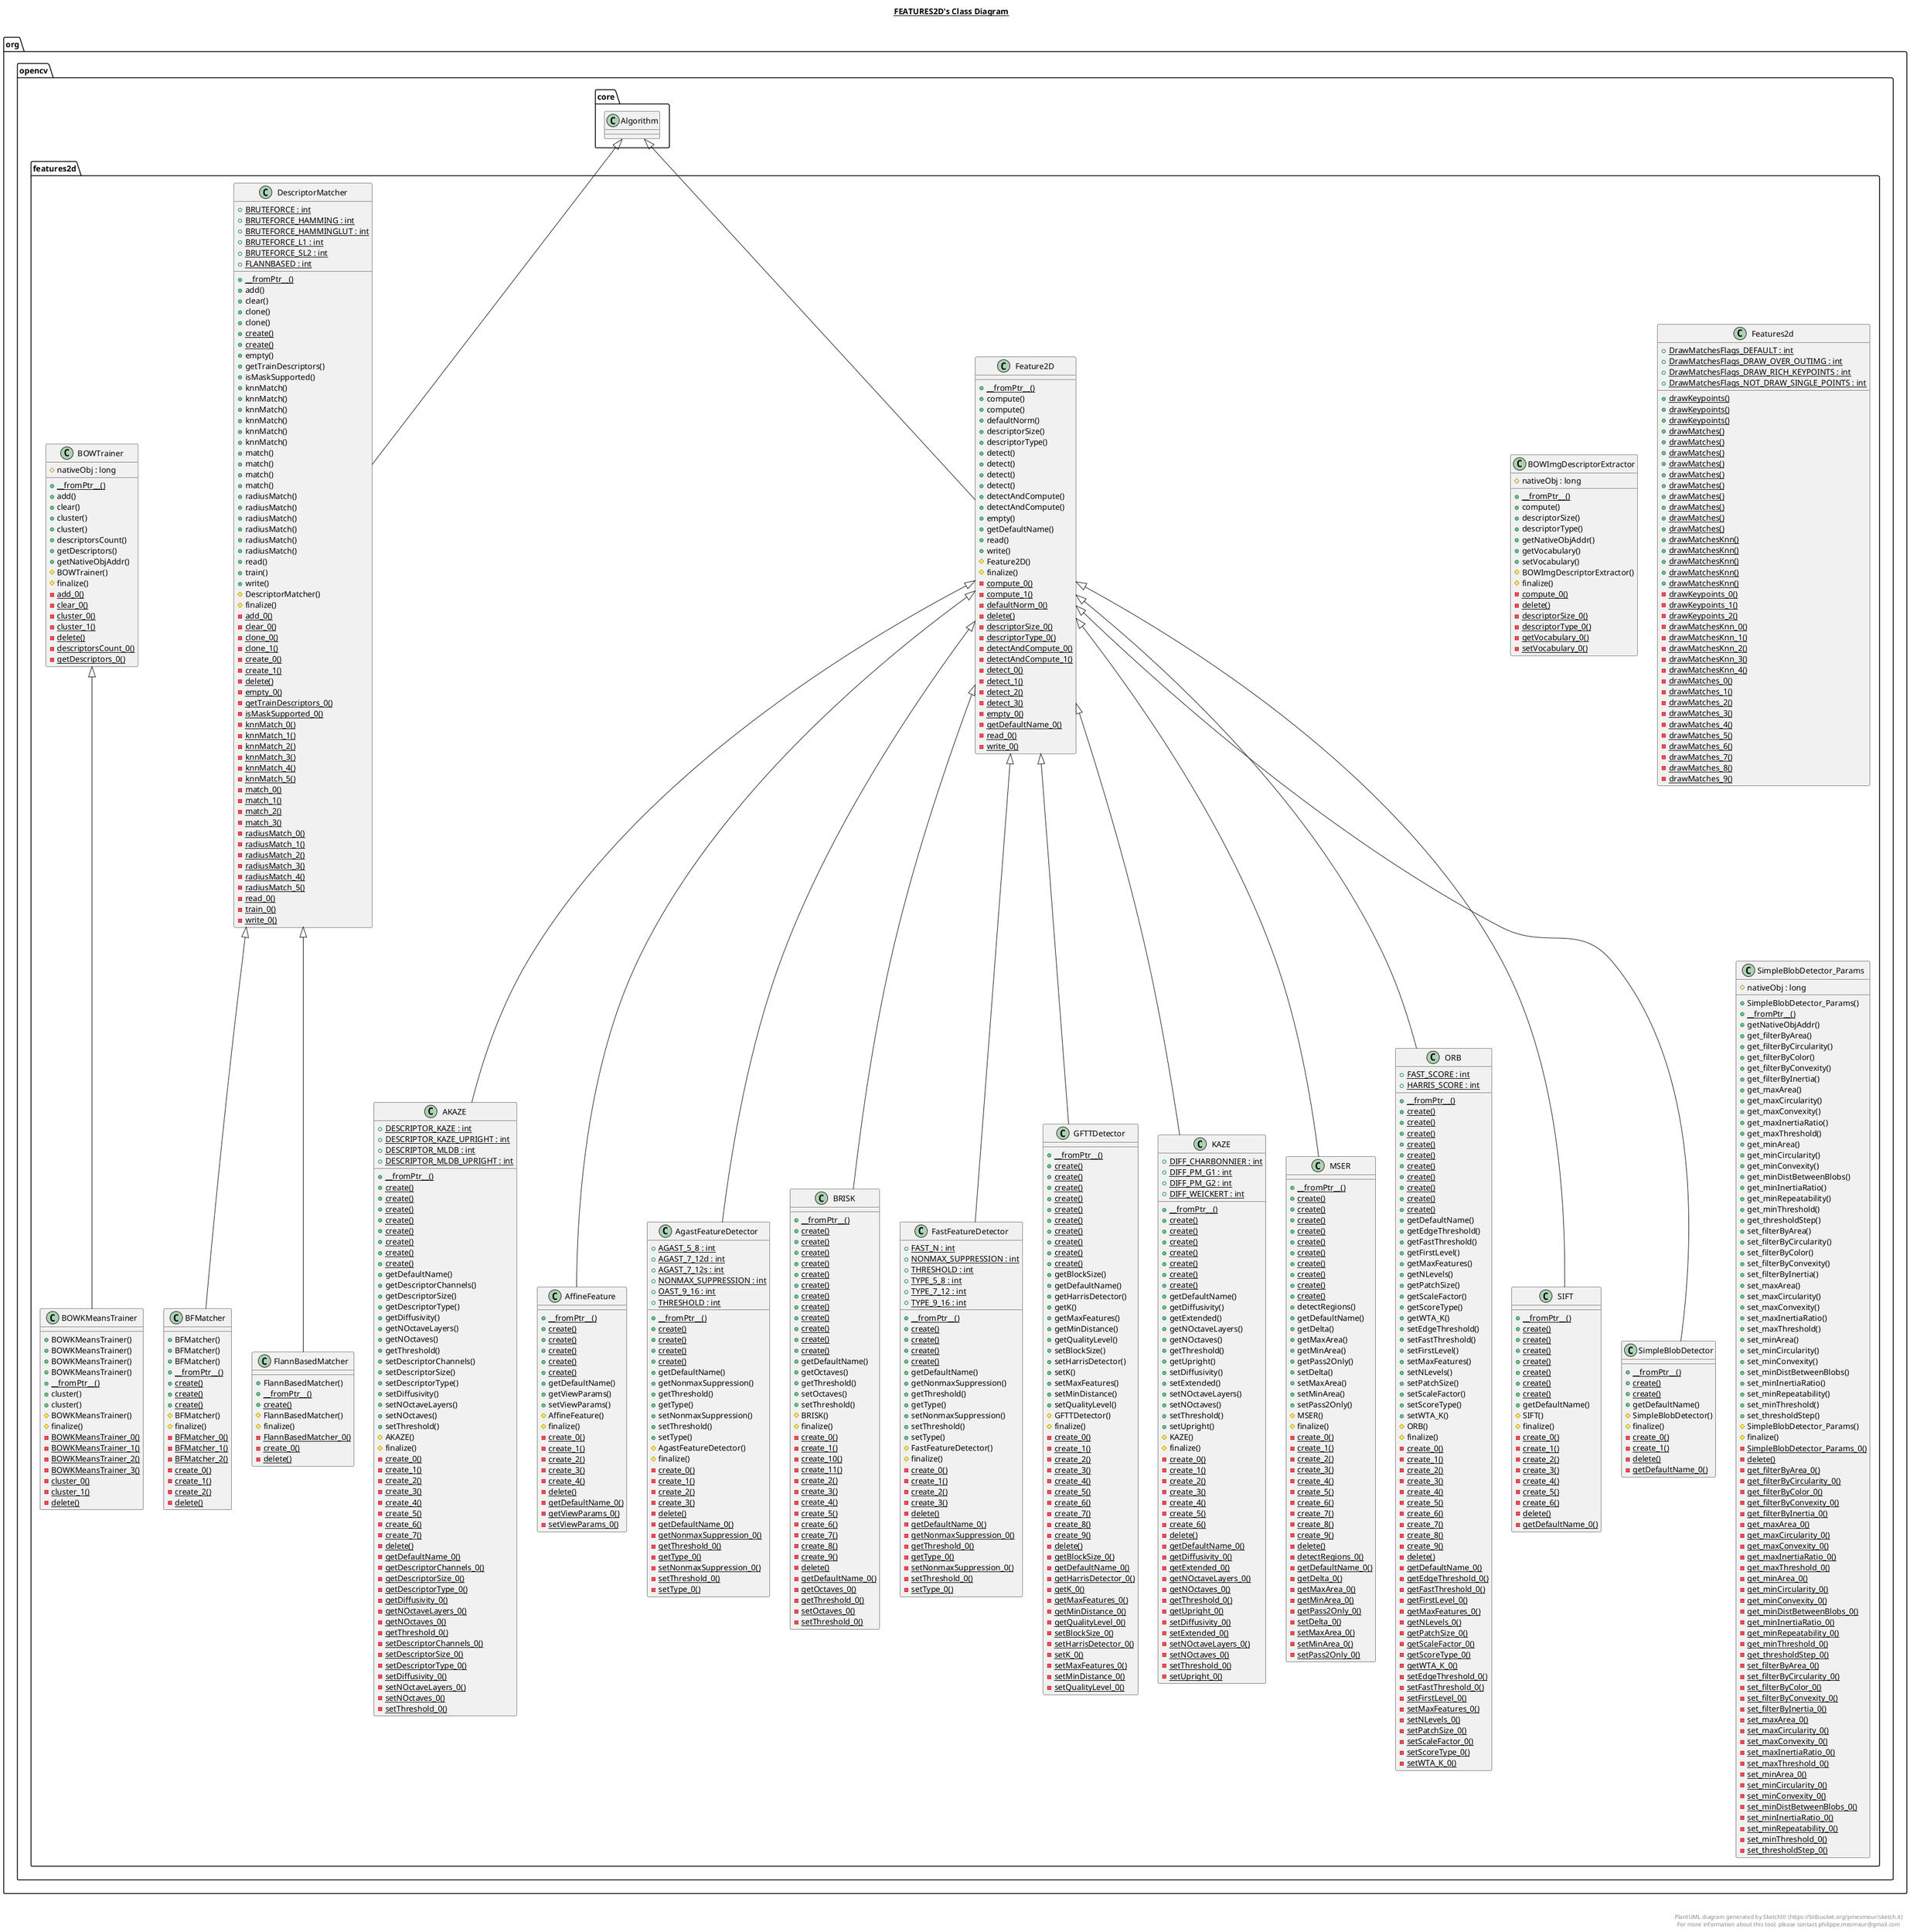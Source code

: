 @startuml

title __FEATURES2D's Class Diagram__\n

  namespace org.opencv {
    namespace features2d {
      class org.opencv.features2d.AKAZE {
          {static} + DESCRIPTOR_KAZE : int
          {static} + DESCRIPTOR_KAZE_UPRIGHT : int
          {static} + DESCRIPTOR_MLDB : int
          {static} + DESCRIPTOR_MLDB_UPRIGHT : int
          {static} + __fromPtr__()
          {static} + create()
          {static} + create()
          {static} + create()
          {static} + create()
          {static} + create()
          {static} + create()
          {static} + create()
          {static} + create()
          + getDefaultName()
          + getDescriptorChannels()
          + getDescriptorSize()
          + getDescriptorType()
          + getDiffusivity()
          + getNOctaveLayers()
          + getNOctaves()
          + getThreshold()
          + setDescriptorChannels()
          + setDescriptorSize()
          + setDescriptorType()
          + setDiffusivity()
          + setNOctaveLayers()
          + setNOctaves()
          + setThreshold()
          # AKAZE()
          # finalize()
          {static} - create_0()
          {static} - create_1()
          {static} - create_2()
          {static} - create_3()
          {static} - create_4()
          {static} - create_5()
          {static} - create_6()
          {static} - create_7()
          {static} - delete()
          {static} - getDefaultName_0()
          {static} - getDescriptorChannels_0()
          {static} - getDescriptorSize_0()
          {static} - getDescriptorType_0()
          {static} - getDiffusivity_0()
          {static} - getNOctaveLayers_0()
          {static} - getNOctaves_0()
          {static} - getThreshold_0()
          {static} - setDescriptorChannels_0()
          {static} - setDescriptorSize_0()
          {static} - setDescriptorType_0()
          {static} - setDiffusivity_0()
          {static} - setNOctaveLayers_0()
          {static} - setNOctaves_0()
          {static} - setThreshold_0()
      }
    }
  }
  

  namespace org.opencv {
    namespace features2d {
      class org.opencv.features2d.AffineFeature {
          {static} + __fromPtr__()
          {static} + create()
          {static} + create()
          {static} + create()
          {static} + create()
          {static} + create()
          + getDefaultName()
          + getViewParams()
          + setViewParams()
          # AffineFeature()
          # finalize()
          {static} - create_0()
          {static} - create_1()
          {static} - create_2()
          {static} - create_3()
          {static} - create_4()
          {static} - delete()
          {static} - getDefaultName_0()
          {static} - getViewParams_0()
          {static} - setViewParams_0()
      }
    }
  }
  

  namespace org.opencv {
    namespace features2d {
      class org.opencv.features2d.AgastFeatureDetector {
          {static} + AGAST_5_8 : int
          {static} + AGAST_7_12d : int
          {static} + AGAST_7_12s : int
          {static} + NONMAX_SUPPRESSION : int
          {static} + OAST_9_16 : int
          {static} + THRESHOLD : int
          {static} + __fromPtr__()
          {static} + create()
          {static} + create()
          {static} + create()
          {static} + create()
          + getDefaultName()
          + getNonmaxSuppression()
          + getThreshold()
          + getType()
          + setNonmaxSuppression()
          + setThreshold()
          + setType()
          # AgastFeatureDetector()
          # finalize()
          {static} - create_0()
          {static} - create_1()
          {static} - create_2()
          {static} - create_3()
          {static} - delete()
          {static} - getDefaultName_0()
          {static} - getNonmaxSuppression_0()
          {static} - getThreshold_0()
          {static} - getType_0()
          {static} - setNonmaxSuppression_0()
          {static} - setThreshold_0()
          {static} - setType_0()
      }
    }
  }
  

  namespace org.opencv {
    namespace features2d {
      class org.opencv.features2d.BFMatcher {
          + BFMatcher()
          + BFMatcher()
          + BFMatcher()
          {static} + __fromPtr__()
          {static} + create()
          {static} + create()
          {static} + create()
          # BFMatcher()
          # finalize()
          {static} - BFMatcher_0()
          {static} - BFMatcher_1()
          {static} - BFMatcher_2()
          {static} - create_0()
          {static} - create_1()
          {static} - create_2()
          {static} - delete()
      }
    }
  }
  

  namespace org.opencv {
    namespace features2d {
      class org.opencv.features2d.BOWImgDescriptorExtractor {
          # nativeObj : long
          {static} + __fromPtr__()
          + compute()
          + descriptorSize()
          + descriptorType()
          + getNativeObjAddr()
          + getVocabulary()
          + setVocabulary()
          # BOWImgDescriptorExtractor()
          # finalize()
          {static} - compute_0()
          {static} - delete()
          {static} - descriptorSize_0()
          {static} - descriptorType_0()
          {static} - getVocabulary_0()
          {static} - setVocabulary_0()
      }
    }
  }
  

  namespace org.opencv {
    namespace features2d {
      class org.opencv.features2d.BOWKMeansTrainer {
          + BOWKMeansTrainer()
          + BOWKMeansTrainer()
          + BOWKMeansTrainer()
          + BOWKMeansTrainer()
          {static} + __fromPtr__()
          + cluster()
          + cluster()
          # BOWKMeansTrainer()
          # finalize()
          {static} - BOWKMeansTrainer_0()
          {static} - BOWKMeansTrainer_1()
          {static} - BOWKMeansTrainer_2()
          {static} - BOWKMeansTrainer_3()
          {static} - cluster_0()
          {static} - cluster_1()
          {static} - delete()
      }
    }
  }
  

  namespace org.opencv {
    namespace features2d {
      class org.opencv.features2d.BOWTrainer {
          # nativeObj : long
          {static} + __fromPtr__()
          + add()
          + clear()
          + cluster()
          + cluster()
          + descriptorsCount()
          + getDescriptors()
          + getNativeObjAddr()
          # BOWTrainer()
          # finalize()
          {static} - add_0()
          {static} - clear_0()
          {static} - cluster_0()
          {static} - cluster_1()
          {static} - delete()
          {static} - descriptorsCount_0()
          {static} - getDescriptors_0()
      }
    }
  }
  

  namespace org.opencv {
    namespace features2d {
      class org.opencv.features2d.BRISK {
          {static} + __fromPtr__()
          {static} + create()
          {static} + create()
          {static} + create()
          {static} + create()
          {static} + create()
          {static} + create()
          {static} + create()
          {static} + create()
          {static} + create()
          {static} + create()
          {static} + create()
          {static} + create()
          + getDefaultName()
          + getOctaves()
          + getThreshold()
          + setOctaves()
          + setThreshold()
          # BRISK()
          # finalize()
          {static} - create_0()
          {static} - create_1()
          {static} - create_10()
          {static} - create_11()
          {static} - create_2()
          {static} - create_3()
          {static} - create_4()
          {static} - create_5()
          {static} - create_6()
          {static} - create_7()
          {static} - create_8()
          {static} - create_9()
          {static} - delete()
          {static} - getDefaultName_0()
          {static} - getOctaves_0()
          {static} - getThreshold_0()
          {static} - setOctaves_0()
          {static} - setThreshold_0()
      }
    }
  }
  

  namespace org.opencv {
    namespace features2d {
      class org.opencv.features2d.DescriptorMatcher {
          {static} + BRUTEFORCE : int
          {static} + BRUTEFORCE_HAMMING : int
          {static} + BRUTEFORCE_HAMMINGLUT : int
          {static} + BRUTEFORCE_L1 : int
          {static} + BRUTEFORCE_SL2 : int
          {static} + FLANNBASED : int
          {static} + __fromPtr__()
          + add()
          + clear()
          + clone()
          + clone()
          {static} + create()
          {static} + create()
          + empty()
          + getTrainDescriptors()
          + isMaskSupported()
          + knnMatch()
          + knnMatch()
          + knnMatch()
          + knnMatch()
          + knnMatch()
          + knnMatch()
          + match()
          + match()
          + match()
          + match()
          + radiusMatch()
          + radiusMatch()
          + radiusMatch()
          + radiusMatch()
          + radiusMatch()
          + radiusMatch()
          + read()
          + train()
          + write()
          # DescriptorMatcher()
          # finalize()
          {static} - add_0()
          {static} - clear_0()
          {static} - clone_0()
          {static} - clone_1()
          {static} - create_0()
          {static} - create_1()
          {static} - delete()
          {static} - empty_0()
          {static} - getTrainDescriptors_0()
          {static} - isMaskSupported_0()
          {static} - knnMatch_0()
          {static} - knnMatch_1()
          {static} - knnMatch_2()
          {static} - knnMatch_3()
          {static} - knnMatch_4()
          {static} - knnMatch_5()
          {static} - match_0()
          {static} - match_1()
          {static} - match_2()
          {static} - match_3()
          {static} - radiusMatch_0()
          {static} - radiusMatch_1()
          {static} - radiusMatch_2()
          {static} - radiusMatch_3()
          {static} - radiusMatch_4()
          {static} - radiusMatch_5()
          {static} - read_0()
          {static} - train_0()
          {static} - write_0()
      }
    }
  }
  

  namespace org.opencv {
    namespace features2d {
      class org.opencv.features2d.FastFeatureDetector {
          {static} + FAST_N : int
          {static} + NONMAX_SUPPRESSION : int
          {static} + THRESHOLD : int
          {static} + TYPE_5_8 : int
          {static} + TYPE_7_12 : int
          {static} + TYPE_9_16 : int
          {static} + __fromPtr__()
          {static} + create()
          {static} + create()
          {static} + create()
          {static} + create()
          + getDefaultName()
          + getNonmaxSuppression()
          + getThreshold()
          + getType()
          + setNonmaxSuppression()
          + setThreshold()
          + setType()
          # FastFeatureDetector()
          # finalize()
          {static} - create_0()
          {static} - create_1()
          {static} - create_2()
          {static} - create_3()
          {static} - delete()
          {static} - getDefaultName_0()
          {static} - getNonmaxSuppression_0()
          {static} - getThreshold_0()
          {static} - getType_0()
          {static} - setNonmaxSuppression_0()
          {static} - setThreshold_0()
          {static} - setType_0()
      }
    }
  }
  

  namespace org.opencv {
    namespace features2d {
      class org.opencv.features2d.Feature2D {
          {static} + __fromPtr__()
          + compute()
          + compute()
          + defaultNorm()
          + descriptorSize()
          + descriptorType()
          + detect()
          + detect()
          + detect()
          + detect()
          + detectAndCompute()
          + detectAndCompute()
          + empty()
          + getDefaultName()
          + read()
          + write()
          # Feature2D()
          # finalize()
          {static} - compute_0()
          {static} - compute_1()
          {static} - defaultNorm_0()
          {static} - delete()
          {static} - descriptorSize_0()
          {static} - descriptorType_0()
          {static} - detectAndCompute_0()
          {static} - detectAndCompute_1()
          {static} - detect_0()
          {static} - detect_1()
          {static} - detect_2()
          {static} - detect_3()
          {static} - empty_0()
          {static} - getDefaultName_0()
          {static} - read_0()
          {static} - write_0()
      }
    }
  }
  

  namespace org.opencv {
    namespace features2d {
      class org.opencv.features2d.Features2d {
          {static} + DrawMatchesFlags_DEFAULT : int
          {static} + DrawMatchesFlags_DRAW_OVER_OUTIMG : int
          {static} + DrawMatchesFlags_DRAW_RICH_KEYPOINTS : int
          {static} + DrawMatchesFlags_NOT_DRAW_SINGLE_POINTS : int
          {static} + drawKeypoints()
          {static} + drawKeypoints()
          {static} + drawKeypoints()
          {static} + drawMatches()
          {static} + drawMatches()
          {static} + drawMatches()
          {static} + drawMatches()
          {static} + drawMatches()
          {static} + drawMatches()
          {static} + drawMatches()
          {static} + drawMatches()
          {static} + drawMatches()
          {static} + drawMatches()
          {static} + drawMatchesKnn()
          {static} + drawMatchesKnn()
          {static} + drawMatchesKnn()
          {static} + drawMatchesKnn()
          {static} + drawMatchesKnn()
          {static} - drawKeypoints_0()
          {static} - drawKeypoints_1()
          {static} - drawKeypoints_2()
          {static} - drawMatchesKnn_0()
          {static} - drawMatchesKnn_1()
          {static} - drawMatchesKnn_2()
          {static} - drawMatchesKnn_3()
          {static} - drawMatchesKnn_4()
          {static} - drawMatches_0()
          {static} - drawMatches_1()
          {static} - drawMatches_2()
          {static} - drawMatches_3()
          {static} - drawMatches_4()
          {static} - drawMatches_5()
          {static} - drawMatches_6()
          {static} - drawMatches_7()
          {static} - drawMatches_8()
          {static} - drawMatches_9()
      }
    }
  }
  

  namespace org.opencv {
    namespace features2d {
      class org.opencv.features2d.FlannBasedMatcher {
          + FlannBasedMatcher()
          {static} + __fromPtr__()
          {static} + create()
          # FlannBasedMatcher()
          # finalize()
          {static} - FlannBasedMatcher_0()
          {static} - create_0()
          {static} - delete()
      }
    }
  }
  

  namespace org.opencv {
    namespace features2d {
      class org.opencv.features2d.GFTTDetector {
          {static} + __fromPtr__()
          {static} + create()
          {static} + create()
          {static} + create()
          {static} + create()
          {static} + create()
          {static} + create()
          {static} + create()
          {static} + create()
          {static} + create()
          {static} + create()
          + getBlockSize()
          + getDefaultName()
          + getHarrisDetector()
          + getK()
          + getMaxFeatures()
          + getMinDistance()
          + getQualityLevel()
          + setBlockSize()
          + setHarrisDetector()
          + setK()
          + setMaxFeatures()
          + setMinDistance()
          + setQualityLevel()
          # GFTTDetector()
          # finalize()
          {static} - create_0()
          {static} - create_1()
          {static} - create_2()
          {static} - create_3()
          {static} - create_4()
          {static} - create_5()
          {static} - create_6()
          {static} - create_7()
          {static} - create_8()
          {static} - create_9()
          {static} - delete()
          {static} - getBlockSize_0()
          {static} - getDefaultName_0()
          {static} - getHarrisDetector_0()
          {static} - getK_0()
          {static} - getMaxFeatures_0()
          {static} - getMinDistance_0()
          {static} - getQualityLevel_0()
          {static} - setBlockSize_0()
          {static} - setHarrisDetector_0()
          {static} - setK_0()
          {static} - setMaxFeatures_0()
          {static} - setMinDistance_0()
          {static} - setQualityLevel_0()
      }
    }
  }
  

  namespace org.opencv {
    namespace features2d {
      class org.opencv.features2d.KAZE {
          {static} + DIFF_CHARBONNIER : int
          {static} + DIFF_PM_G1 : int
          {static} + DIFF_PM_G2 : int
          {static} + DIFF_WEICKERT : int
          {static} + __fromPtr__()
          {static} + create()
          {static} + create()
          {static} + create()
          {static} + create()
          {static} + create()
          {static} + create()
          {static} + create()
          + getDefaultName()
          + getDiffusivity()
          + getExtended()
          + getNOctaveLayers()
          + getNOctaves()
          + getThreshold()
          + getUpright()
          + setDiffusivity()
          + setExtended()
          + setNOctaveLayers()
          + setNOctaves()
          + setThreshold()
          + setUpright()
          # KAZE()
          # finalize()
          {static} - create_0()
          {static} - create_1()
          {static} - create_2()
          {static} - create_3()
          {static} - create_4()
          {static} - create_5()
          {static} - create_6()
          {static} - delete()
          {static} - getDefaultName_0()
          {static} - getDiffusivity_0()
          {static} - getExtended_0()
          {static} - getNOctaveLayers_0()
          {static} - getNOctaves_0()
          {static} - getThreshold_0()
          {static} - getUpright_0()
          {static} - setDiffusivity_0()
          {static} - setExtended_0()
          {static} - setNOctaveLayers_0()
          {static} - setNOctaves_0()
          {static} - setThreshold_0()
          {static} - setUpright_0()
      }
    }
  }
  

  namespace org.opencv {
    namespace features2d {
      class org.opencv.features2d.MSER {
          {static} + __fromPtr__()
          {static} + create()
          {static} + create()
          {static} + create()
          {static} + create()
          {static} + create()
          {static} + create()
          {static} + create()
          {static} + create()
          {static} + create()
          {static} + create()
          + detectRegions()
          + getDefaultName()
          + getDelta()
          + getMaxArea()
          + getMinArea()
          + getPass2Only()
          + setDelta()
          + setMaxArea()
          + setMinArea()
          + setPass2Only()
          # MSER()
          # finalize()
          {static} - create_0()
          {static} - create_1()
          {static} - create_2()
          {static} - create_3()
          {static} - create_4()
          {static} - create_5()
          {static} - create_6()
          {static} - create_7()
          {static} - create_8()
          {static} - create_9()
          {static} - delete()
          {static} - detectRegions_0()
          {static} - getDefaultName_0()
          {static} - getDelta_0()
          {static} - getMaxArea_0()
          {static} - getMinArea_0()
          {static} - getPass2Only_0()
          {static} - setDelta_0()
          {static} - setMaxArea_0()
          {static} - setMinArea_0()
          {static} - setPass2Only_0()
      }
    }
  }
  

  namespace org.opencv {
    namespace features2d {
      class org.opencv.features2d.ORB {
          {static} + FAST_SCORE : int
          {static} + HARRIS_SCORE : int
          {static} + __fromPtr__()
          {static} + create()
          {static} + create()
          {static} + create()
          {static} + create()
          {static} + create()
          {static} + create()
          {static} + create()
          {static} + create()
          {static} + create()
          {static} + create()
          + getDefaultName()
          + getEdgeThreshold()
          + getFastThreshold()
          + getFirstLevel()
          + getMaxFeatures()
          + getNLevels()
          + getPatchSize()
          + getScaleFactor()
          + getScoreType()
          + getWTA_K()
          + setEdgeThreshold()
          + setFastThreshold()
          + setFirstLevel()
          + setMaxFeatures()
          + setNLevels()
          + setPatchSize()
          + setScaleFactor()
          + setScoreType()
          + setWTA_K()
          # ORB()
          # finalize()
          {static} - create_0()
          {static} - create_1()
          {static} - create_2()
          {static} - create_3()
          {static} - create_4()
          {static} - create_5()
          {static} - create_6()
          {static} - create_7()
          {static} - create_8()
          {static} - create_9()
          {static} - delete()
          {static} - getDefaultName_0()
          {static} - getEdgeThreshold_0()
          {static} - getFastThreshold_0()
          {static} - getFirstLevel_0()
          {static} - getMaxFeatures_0()
          {static} - getNLevels_0()
          {static} - getPatchSize_0()
          {static} - getScaleFactor_0()
          {static} - getScoreType_0()
          {static} - getWTA_K_0()
          {static} - setEdgeThreshold_0()
          {static} - setFastThreshold_0()
          {static} - setFirstLevel_0()
          {static} - setMaxFeatures_0()
          {static} - setNLevels_0()
          {static} - setPatchSize_0()
          {static} - setScaleFactor_0()
          {static} - setScoreType_0()
          {static} - setWTA_K_0()
      }
    }
  }
  

  namespace org.opencv {
    namespace features2d {
      class org.opencv.features2d.SIFT {
          {static} + __fromPtr__()
          {static} + create()
          {static} + create()
          {static} + create()
          {static} + create()
          {static} + create()
          {static} + create()
          {static} + create()
          + getDefaultName()
          # SIFT()
          # finalize()
          {static} - create_0()
          {static} - create_1()
          {static} - create_2()
          {static} - create_3()
          {static} - create_4()
          {static} - create_5()
          {static} - create_6()
          {static} - delete()
          {static} - getDefaultName_0()
      }
    }
  }
  

  namespace org.opencv {
    namespace features2d {
      class org.opencv.features2d.SimpleBlobDetector {
          {static} + __fromPtr__()
          {static} + create()
          {static} + create()
          + getDefaultName()
          # SimpleBlobDetector()
          # finalize()
          {static} - create_0()
          {static} - create_1()
          {static} - delete()
          {static} - getDefaultName_0()
      }
    }
  }
  

  namespace org.opencv {
    namespace features2d {
      class org.opencv.features2d.SimpleBlobDetector_Params {
          # nativeObj : long
          + SimpleBlobDetector_Params()
          {static} + __fromPtr__()
          + getNativeObjAddr()
          + get_filterByArea()
          + get_filterByCircularity()
          + get_filterByColor()
          + get_filterByConvexity()
          + get_filterByInertia()
          + get_maxArea()
          + get_maxCircularity()
          + get_maxConvexity()
          + get_maxInertiaRatio()
          + get_maxThreshold()
          + get_minArea()
          + get_minCircularity()
          + get_minConvexity()
          + get_minDistBetweenBlobs()
          + get_minInertiaRatio()
          + get_minRepeatability()
          + get_minThreshold()
          + get_thresholdStep()
          + set_filterByArea()
          + set_filterByCircularity()
          + set_filterByColor()
          + set_filterByConvexity()
          + set_filterByInertia()
          + set_maxArea()
          + set_maxCircularity()
          + set_maxConvexity()
          + set_maxInertiaRatio()
          + set_maxThreshold()
          + set_minArea()
          + set_minCircularity()
          + set_minConvexity()
          + set_minDistBetweenBlobs()
          + set_minInertiaRatio()
          + set_minRepeatability()
          + set_minThreshold()
          + set_thresholdStep()
          # SimpleBlobDetector_Params()
          # finalize()
          {static} - SimpleBlobDetector_Params_0()
          {static} - delete()
          {static} - get_filterByArea_0()
          {static} - get_filterByCircularity_0()
          {static} - get_filterByColor_0()
          {static} - get_filterByConvexity_0()
          {static} - get_filterByInertia_0()
          {static} - get_maxArea_0()
          {static} - get_maxCircularity_0()
          {static} - get_maxConvexity_0()
          {static} - get_maxInertiaRatio_0()
          {static} - get_maxThreshold_0()
          {static} - get_minArea_0()
          {static} - get_minCircularity_0()
          {static} - get_minConvexity_0()
          {static} - get_minDistBetweenBlobs_0()
          {static} - get_minInertiaRatio_0()
          {static} - get_minRepeatability_0()
          {static} - get_minThreshold_0()
          {static} - get_thresholdStep_0()
          {static} - set_filterByArea_0()
          {static} - set_filterByCircularity_0()
          {static} - set_filterByColor_0()
          {static} - set_filterByConvexity_0()
          {static} - set_filterByInertia_0()
          {static} - set_maxArea_0()
          {static} - set_maxCircularity_0()
          {static} - set_maxConvexity_0()
          {static} - set_maxInertiaRatio_0()
          {static} - set_maxThreshold_0()
          {static} - set_minArea_0()
          {static} - set_minCircularity_0()
          {static} - set_minConvexity_0()
          {static} - set_minDistBetweenBlobs_0()
          {static} - set_minInertiaRatio_0()
          {static} - set_minRepeatability_0()
          {static} - set_minThreshold_0()
          {static} - set_thresholdStep_0()
      }
    }
  }
  

  org.opencv.features2d.AKAZE -up-|> org.opencv.features2d.Feature2D
  org.opencv.features2d.AffineFeature -up-|> org.opencv.features2d.Feature2D
  org.opencv.features2d.AgastFeatureDetector -up-|> org.opencv.features2d.Feature2D
  org.opencv.features2d.BFMatcher -up-|> org.opencv.features2d.DescriptorMatcher
  org.opencv.features2d.BOWKMeansTrainer -up-|> org.opencv.features2d.BOWTrainer
  org.opencv.features2d.BRISK -up-|> org.opencv.features2d.Feature2D
  org.opencv.features2d.DescriptorMatcher -up-|> org.opencv.core.Algorithm
  org.opencv.features2d.FastFeatureDetector -up-|> org.opencv.features2d.Feature2D
  org.opencv.features2d.Feature2D -up-|> org.opencv.core.Algorithm
  org.opencv.features2d.FlannBasedMatcher -up-|> org.opencv.features2d.DescriptorMatcher
  org.opencv.features2d.GFTTDetector -up-|> org.opencv.features2d.Feature2D
  org.opencv.features2d.KAZE -up-|> org.opencv.features2d.Feature2D
  org.opencv.features2d.MSER -up-|> org.opencv.features2d.Feature2D
  org.opencv.features2d.ORB -up-|> org.opencv.features2d.Feature2D
  org.opencv.features2d.SIFT -up-|> org.opencv.features2d.Feature2D
  org.opencv.features2d.SimpleBlobDetector -up-|> org.opencv.features2d.Feature2D


right footer


PlantUML diagram generated by SketchIt! (https://bitbucket.org/pmesmeur/sketch.it)
For more information about this tool, please contact philippe.mesmeur@gmail.com
endfooter

@enduml

